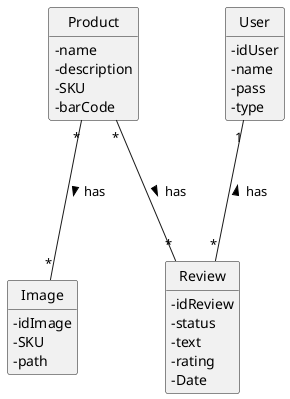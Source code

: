 @startuml
'https://plantuml.com/class-diagram
hide circle
skinparam classAttributeIconSize 0
hide methods

class Product {
    - name
    - description
    - SKU
    - barCode
}
class Image {
    - idImage
    - SKU
    - path
}
class User {
    - idUser
    - name
    - pass
    - type
}

class Review {
    - idReview
    - status
    - text
    - rating
    - Date
}


User "1" --- "*" Review:  has <
Product "*" --- "*" Review:  has >
Product "*" --- "*" Image: has >

@enduml